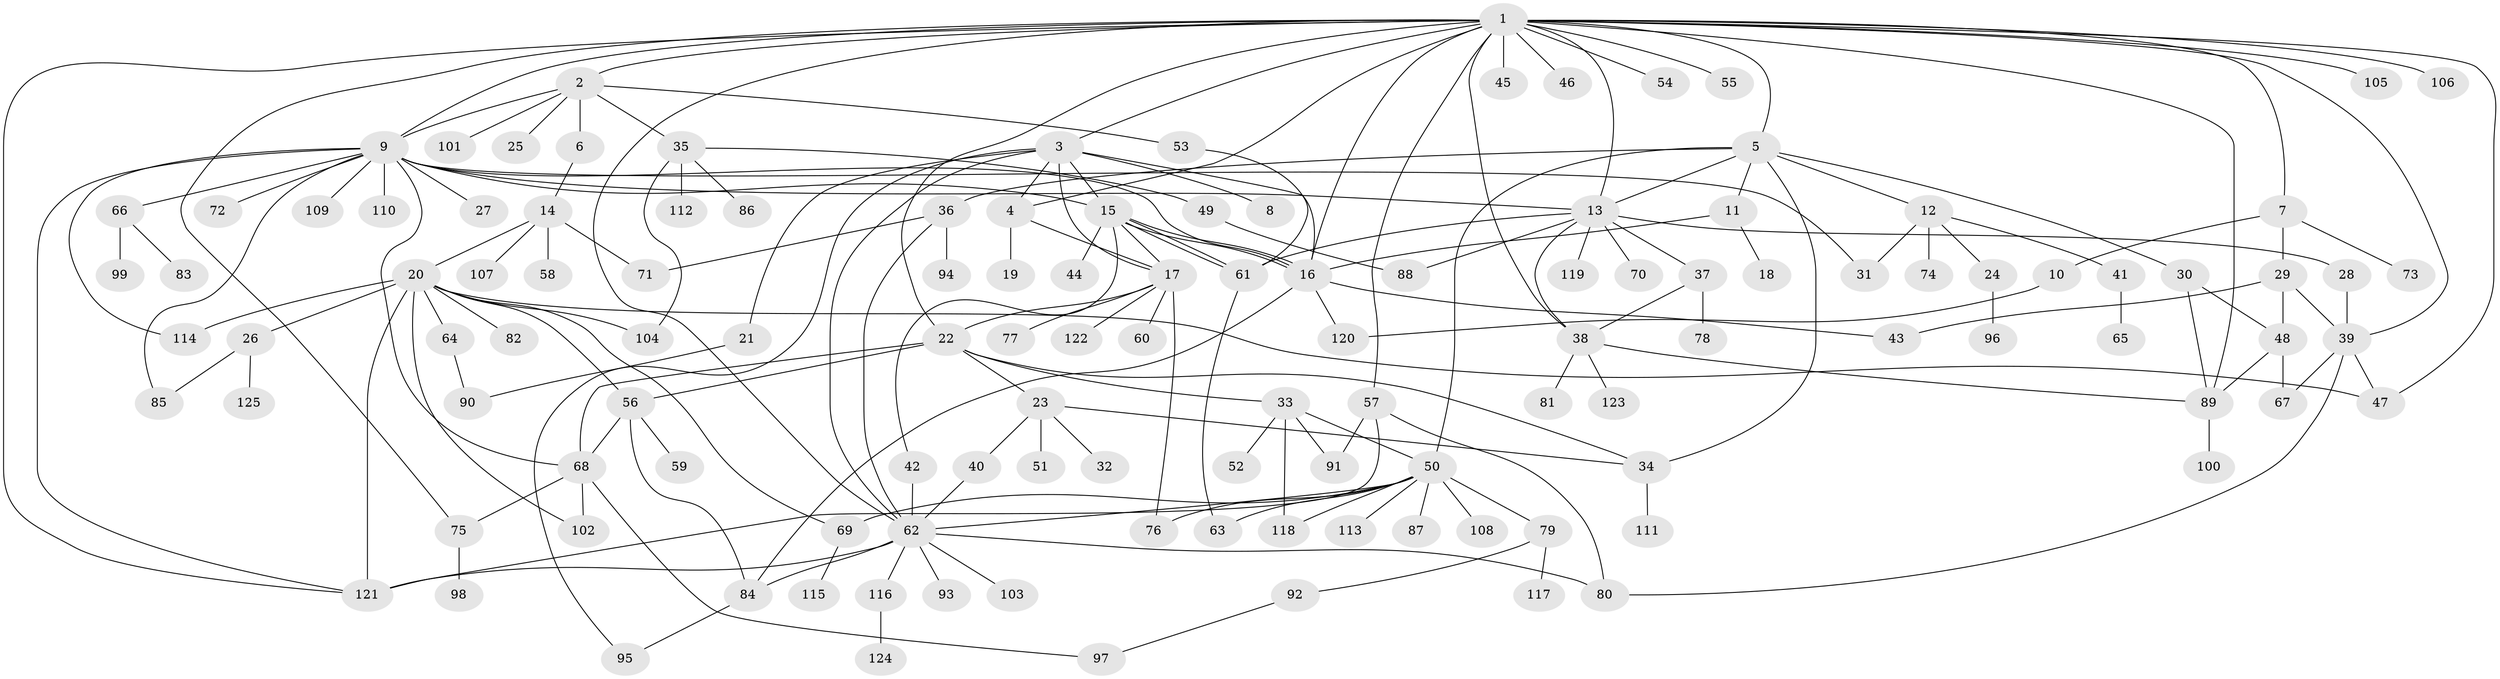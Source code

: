 // Generated by graph-tools (version 1.1) at 2025/01/03/09/25 03:01:57]
// undirected, 125 vertices, 188 edges
graph export_dot {
graph [start="1"]
  node [color=gray90,style=filled];
  1;
  2;
  3;
  4;
  5;
  6;
  7;
  8;
  9;
  10;
  11;
  12;
  13;
  14;
  15;
  16;
  17;
  18;
  19;
  20;
  21;
  22;
  23;
  24;
  25;
  26;
  27;
  28;
  29;
  30;
  31;
  32;
  33;
  34;
  35;
  36;
  37;
  38;
  39;
  40;
  41;
  42;
  43;
  44;
  45;
  46;
  47;
  48;
  49;
  50;
  51;
  52;
  53;
  54;
  55;
  56;
  57;
  58;
  59;
  60;
  61;
  62;
  63;
  64;
  65;
  66;
  67;
  68;
  69;
  70;
  71;
  72;
  73;
  74;
  75;
  76;
  77;
  78;
  79;
  80;
  81;
  82;
  83;
  84;
  85;
  86;
  87;
  88;
  89;
  90;
  91;
  92;
  93;
  94;
  95;
  96;
  97;
  98;
  99;
  100;
  101;
  102;
  103;
  104;
  105;
  106;
  107;
  108;
  109;
  110;
  111;
  112;
  113;
  114;
  115;
  116;
  117;
  118;
  119;
  120;
  121;
  122;
  123;
  124;
  125;
  1 -- 2;
  1 -- 3;
  1 -- 4;
  1 -- 5;
  1 -- 7;
  1 -- 9;
  1 -- 13;
  1 -- 16;
  1 -- 22;
  1 -- 38;
  1 -- 39;
  1 -- 45;
  1 -- 46;
  1 -- 47;
  1 -- 54;
  1 -- 55;
  1 -- 57;
  1 -- 62;
  1 -- 75;
  1 -- 89;
  1 -- 105;
  1 -- 106;
  1 -- 121;
  2 -- 6;
  2 -- 9;
  2 -- 25;
  2 -- 35;
  2 -- 53;
  2 -- 101;
  3 -- 4;
  3 -- 8;
  3 -- 15;
  3 -- 16;
  3 -- 17;
  3 -- 21;
  3 -- 62;
  3 -- 95;
  4 -- 17;
  4 -- 19;
  5 -- 11;
  5 -- 12;
  5 -- 13;
  5 -- 30;
  5 -- 34;
  5 -- 36;
  5 -- 50;
  6 -- 14;
  7 -- 10;
  7 -- 29;
  7 -- 73;
  9 -- 13;
  9 -- 15;
  9 -- 16;
  9 -- 27;
  9 -- 31;
  9 -- 66;
  9 -- 68;
  9 -- 72;
  9 -- 85;
  9 -- 109;
  9 -- 110;
  9 -- 114;
  9 -- 121;
  10 -- 120;
  11 -- 16;
  11 -- 18;
  12 -- 24;
  12 -- 31;
  12 -- 41;
  12 -- 74;
  13 -- 28;
  13 -- 37;
  13 -- 38;
  13 -- 61;
  13 -- 70;
  13 -- 88;
  13 -- 119;
  14 -- 20;
  14 -- 58;
  14 -- 71;
  14 -- 107;
  15 -- 16;
  15 -- 16;
  15 -- 17;
  15 -- 42;
  15 -- 44;
  15 -- 61;
  15 -- 61;
  16 -- 43;
  16 -- 84;
  16 -- 120;
  17 -- 22;
  17 -- 60;
  17 -- 76;
  17 -- 77;
  17 -- 122;
  20 -- 26;
  20 -- 47;
  20 -- 56;
  20 -- 64;
  20 -- 69;
  20 -- 82;
  20 -- 102;
  20 -- 104;
  20 -- 114;
  20 -- 121;
  21 -- 90;
  22 -- 23;
  22 -- 33;
  22 -- 34;
  22 -- 56;
  22 -- 68;
  23 -- 32;
  23 -- 34;
  23 -- 40;
  23 -- 51;
  24 -- 96;
  26 -- 85;
  26 -- 125;
  28 -- 39;
  29 -- 39;
  29 -- 43;
  29 -- 48;
  30 -- 48;
  30 -- 89;
  33 -- 50;
  33 -- 52;
  33 -- 91;
  33 -- 118;
  34 -- 111;
  35 -- 49;
  35 -- 86;
  35 -- 104;
  35 -- 112;
  36 -- 62;
  36 -- 71;
  36 -- 94;
  37 -- 38;
  37 -- 78;
  38 -- 81;
  38 -- 89;
  38 -- 123;
  39 -- 47;
  39 -- 67;
  39 -- 80;
  40 -- 62;
  41 -- 65;
  42 -- 62;
  48 -- 67;
  48 -- 89;
  49 -- 88;
  50 -- 62;
  50 -- 63;
  50 -- 69;
  50 -- 76;
  50 -- 79;
  50 -- 87;
  50 -- 108;
  50 -- 113;
  50 -- 118;
  53 -- 61;
  56 -- 59;
  56 -- 68;
  56 -- 84;
  57 -- 80;
  57 -- 91;
  57 -- 121;
  61 -- 63;
  62 -- 80;
  62 -- 84;
  62 -- 93;
  62 -- 103;
  62 -- 116;
  62 -- 121;
  64 -- 90;
  66 -- 83;
  66 -- 99;
  68 -- 75;
  68 -- 97;
  68 -- 102;
  69 -- 115;
  75 -- 98;
  79 -- 92;
  79 -- 117;
  84 -- 95;
  89 -- 100;
  92 -- 97;
  116 -- 124;
}
